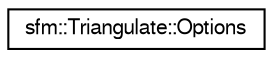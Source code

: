 digraph "Graphical Class Hierarchy"
{
  edge [fontname="FreeSans",fontsize="10",labelfontname="FreeSans",labelfontsize="10"];
  node [fontname="FreeSans",fontsize="10",shape=record];
  rankdir="LR";
  Node0 [label="sfm::Triangulate::Options",height=0.2,width=0.4,color="black", fillcolor="white", style="filled",URL="$structsfm_1_1_triangulate_1_1_options.html"];
}

